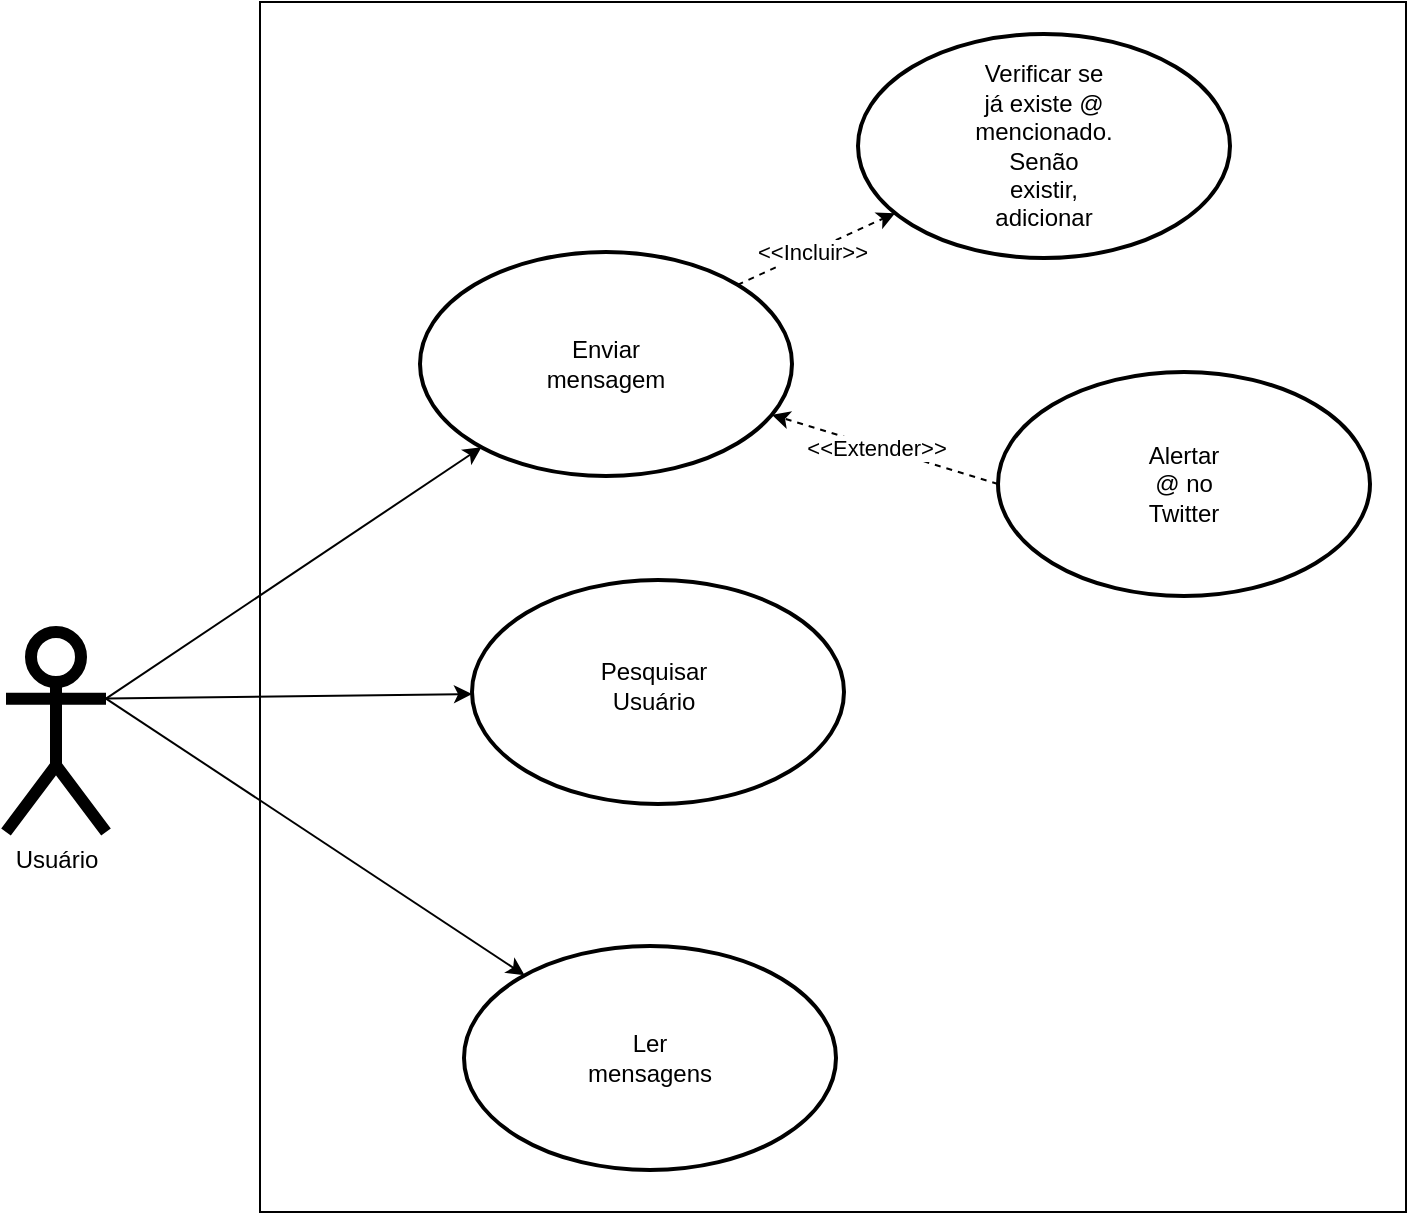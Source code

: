 <mxfile version="15.1.3" type="device"><diagram id="FvS0V658ok--AciSn4pE" name="Page-1"><mxGraphModel dx="2027" dy="852" grid="0" gridSize="10" guides="1" tooltips="1" connect="1" arrows="1" fold="1" page="1" pageScale="1" pageWidth="1100" pageHeight="850" math="0" shadow="0"><root><mxCell id="0"/><mxCell id="1" parent="0"/><mxCell id="CMfLHBiSnYAUheUqekSt-1" value="" style="rounded=0;whiteSpace=wrap;html=1;" vertex="1" parent="1"><mxGeometry x="262" y="60" width="573" height="605" as="geometry"/></mxCell><mxCell id="CMfLHBiSnYAUheUqekSt-11" style="rounded=0;orthogonalLoop=1;jettySize=auto;html=1;exitX=1;exitY=0.333;exitDx=0;exitDy=0;exitPerimeter=0;" edge="1" parent="1" source="CMfLHBiSnYAUheUqekSt-2" target="CMfLHBiSnYAUheUqekSt-5"><mxGeometry relative="1" as="geometry"/></mxCell><mxCell id="CMfLHBiSnYAUheUqekSt-12" style="edgeStyle=none;rounded=0;orthogonalLoop=1;jettySize=auto;html=1;exitX=1;exitY=0.333;exitDx=0;exitDy=0;exitPerimeter=0;" edge="1" parent="1" source="CMfLHBiSnYAUheUqekSt-2" target="CMfLHBiSnYAUheUqekSt-7"><mxGeometry relative="1" as="geometry"/></mxCell><mxCell id="CMfLHBiSnYAUheUqekSt-13" style="edgeStyle=none;rounded=0;orthogonalLoop=1;jettySize=auto;html=1;exitX=1;exitY=0.333;exitDx=0;exitDy=0;exitPerimeter=0;" edge="1" parent="1" source="CMfLHBiSnYAUheUqekSt-2" target="CMfLHBiSnYAUheUqekSt-9"><mxGeometry relative="1" as="geometry"/></mxCell><mxCell id="CMfLHBiSnYAUheUqekSt-2" value="Usuário" style="shape=umlActor;verticalLabelPosition=bottom;verticalAlign=top;html=1;outlineConnect=0;fillColor=#ffffff;strokeWidth=6;" vertex="1" parent="1"><mxGeometry x="135" y="375" width="50" height="100" as="geometry"/></mxCell><mxCell id="CMfLHBiSnYAUheUqekSt-19" style="edgeStyle=none;rounded=0;orthogonalLoop=1;jettySize=auto;html=1;exitX=1;exitY=0;exitDx=0;exitDy=0;jumpStyle=none;sketch=0;shadow=0;dashed=1;" edge="1" parent="1" source="CMfLHBiSnYAUheUqekSt-5" target="CMfLHBiSnYAUheUqekSt-17"><mxGeometry relative="1" as="geometry"/></mxCell><mxCell id="CMfLHBiSnYAUheUqekSt-20" value="&amp;lt;&amp;lt;Incluir&amp;gt;&amp;gt;" style="edgeLabel;html=1;align=center;verticalAlign=middle;resizable=0;points=[];" vertex="1" connectable="0" parent="CMfLHBiSnYAUheUqekSt-19"><mxGeometry x="-0.051" relative="1" as="geometry"><mxPoint as="offset"/></mxGeometry></mxCell><mxCell id="CMfLHBiSnYAUheUqekSt-5" value="" style="ellipse;whiteSpace=wrap;html=1;strokeWidth=2;fillColor=#ffffff;" vertex="1" parent="1"><mxGeometry x="342" y="185" width="186" height="112" as="geometry"/></mxCell><mxCell id="CMfLHBiSnYAUheUqekSt-6" value="Enviar mensagem" style="text;html=1;strokeColor=none;fillColor=none;align=center;verticalAlign=middle;whiteSpace=wrap;rounded=0;" vertex="1" parent="1"><mxGeometry x="415" y="227.5" width="40" height="27" as="geometry"/></mxCell><mxCell id="CMfLHBiSnYAUheUqekSt-7" value="" style="ellipse;whiteSpace=wrap;html=1;strokeWidth=2;fillColor=#ffffff;" vertex="1" parent="1"><mxGeometry x="368" y="349" width="186" height="112" as="geometry"/></mxCell><mxCell id="CMfLHBiSnYAUheUqekSt-8" value="Pesquisar Usuário" style="text;html=1;strokeColor=none;fillColor=none;align=center;verticalAlign=middle;whiteSpace=wrap;rounded=0;" vertex="1" parent="1"><mxGeometry x="439" y="392" width="40" height="20" as="geometry"/></mxCell><mxCell id="CMfLHBiSnYAUheUqekSt-9" value="" style="ellipse;whiteSpace=wrap;html=1;strokeWidth=2;fillColor=#ffffff;" vertex="1" parent="1"><mxGeometry x="364" y="532" width="186" height="112" as="geometry"/></mxCell><mxCell id="CMfLHBiSnYAUheUqekSt-10" value="Ler mensagens" style="text;html=1;strokeColor=none;fillColor=none;align=center;verticalAlign=middle;whiteSpace=wrap;rounded=0;" vertex="1" parent="1"><mxGeometry x="437" y="578" width="40" height="20" as="geometry"/></mxCell><mxCell id="CMfLHBiSnYAUheUqekSt-21" style="edgeStyle=none;rounded=0;sketch=0;jumpStyle=none;orthogonalLoop=1;jettySize=auto;html=1;exitX=0;exitY=0.5;exitDx=0;exitDy=0;shadow=0;dashed=1;" edge="1" parent="1" source="CMfLHBiSnYAUheUqekSt-15" target="CMfLHBiSnYAUheUqekSt-5"><mxGeometry relative="1" as="geometry"/></mxCell><mxCell id="CMfLHBiSnYAUheUqekSt-22" value="&amp;lt;&amp;lt;Extender&amp;gt;&amp;gt;" style="edgeLabel;html=1;align=center;verticalAlign=middle;resizable=0;points=[];" vertex="1" connectable="0" parent="CMfLHBiSnYAUheUqekSt-21"><mxGeometry x="0.086" relative="1" as="geometry"><mxPoint as="offset"/></mxGeometry></mxCell><mxCell id="CMfLHBiSnYAUheUqekSt-15" value="" style="ellipse;whiteSpace=wrap;html=1;strokeWidth=2;fillColor=#ffffff;" vertex="1" parent="1"><mxGeometry x="631" y="245" width="186" height="112" as="geometry"/></mxCell><mxCell id="CMfLHBiSnYAUheUqekSt-16" value="Alertar @ no Twitter" style="text;html=1;strokeColor=none;fillColor=none;align=center;verticalAlign=middle;whiteSpace=wrap;rounded=0;" vertex="1" parent="1"><mxGeometry x="704" y="287.5" width="40" height="27" as="geometry"/></mxCell><mxCell id="CMfLHBiSnYAUheUqekSt-17" value="" style="ellipse;whiteSpace=wrap;html=1;strokeWidth=2;fillColor=#ffffff;" vertex="1" parent="1"><mxGeometry x="561" y="76" width="186" height="112" as="geometry"/></mxCell><mxCell id="CMfLHBiSnYAUheUqekSt-18" value="Verificar se já existe @ mencionado. Senão existir, adicionar" style="text;html=1;strokeColor=none;fillColor=none;align=center;verticalAlign=middle;whiteSpace=wrap;rounded=0;" vertex="1" parent="1"><mxGeometry x="634" y="118.5" width="40" height="27" as="geometry"/></mxCell></root></mxGraphModel></diagram></mxfile>